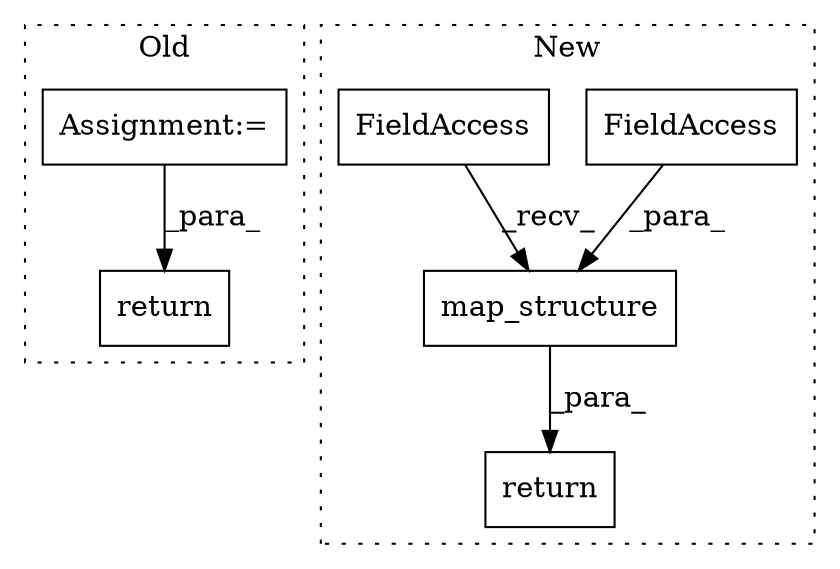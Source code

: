 digraph G {
subgraph cluster0 {
1 [label="return" a="41" s="4015" l="7" shape="box"];
5 [label="Assignment:=" a="7" s="3462" l="1" shape="box"];
label = "Old";
style="dotted";
}
subgraph cluster1 {
2 [label="map_structure" a="32" s="4156,4199" l="14,1" shape="box"];
3 [label="return" a="41" s="4133" l="7" shape="box"];
4 [label="FieldAccess" a="22" s="4170" l="19" shape="box"];
6 [label="FieldAccess" a="22" s="4140" l="15" shape="box"];
label = "New";
style="dotted";
}
2 -> 3 [label="_para_"];
4 -> 2 [label="_para_"];
5 -> 1 [label="_para_"];
6 -> 2 [label="_recv_"];
}